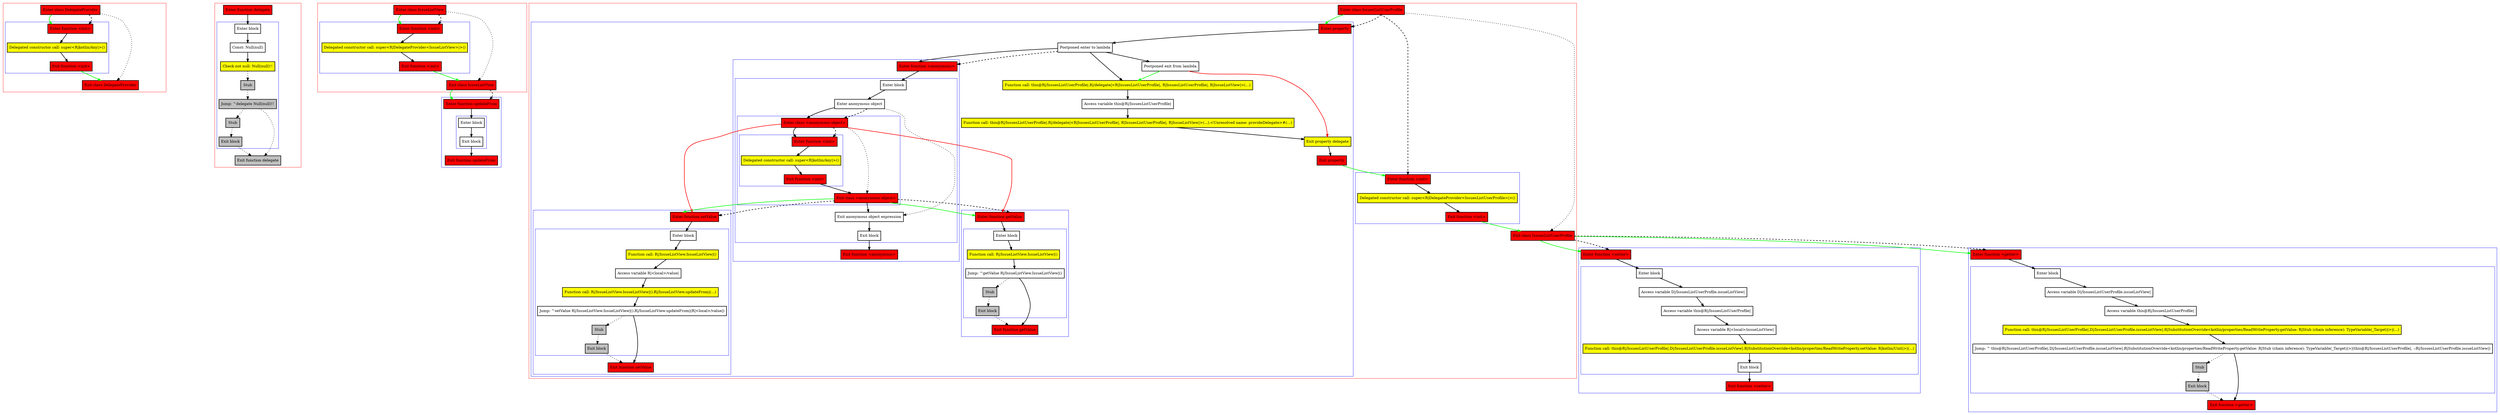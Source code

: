 digraph delegateWithAnonymousObject_kt {
    graph [nodesep=3]
    node [shape=box penwidth=2]
    edge [penwidth=2]

    subgraph cluster_0 {
        color=red
        0 [label="Enter class DelegateProvider" style="filled" fillcolor=red];
        subgraph cluster_1 {
            color=blue
            1 [label="Enter function <init>" style="filled" fillcolor=red];
            2 [label="Delegated constructor call: super<R|kotlin/Any|>()" style="filled" fillcolor=yellow];
            3 [label="Exit function <init>" style="filled" fillcolor=red];
        }
        4 [label="Exit class DelegateProvider" style="filled" fillcolor=red];
    }
    0 -> {1} [color=green];
    0 -> {4} [style=dotted];
    0 -> {1} [style=dashed];
    1 -> {2};
    2 -> {3};
    3 -> {4} [color=green];

    subgraph cluster_2 {
        color=red
        5 [label="Enter function delegate" style="filled" fillcolor=red];
        subgraph cluster_3 {
            color=blue
            6 [label="Enter block"];
            7 [label="Const: Null(null)"];
            8 [label="Check not null: Null(null)!!" style="filled" fillcolor=yellow];
            9 [label="Stub" style="filled" fillcolor=gray];
            10 [label="Jump: ^delegate Null(null)!!" style="filled" fillcolor=gray];
            11 [label="Stub" style="filled" fillcolor=gray];
            12 [label="Exit block" style="filled" fillcolor=gray];
        }
        13 [label="Exit function delegate" style="filled" fillcolor=gray];
    }
    5 -> {6};
    6 -> {7};
    7 -> {8};
    8 -> {9} [style=dotted];
    9 -> {10} [style=dotted];
    10 -> {11 13} [style=dotted];
    11 -> {12} [style=dotted];
    12 -> {13} [style=dotted];

    subgraph cluster_4 {
        color=red
        14 [label="Enter class IssueListView" style="filled" fillcolor=red];
        subgraph cluster_5 {
            color=blue
            15 [label="Enter function <init>" style="filled" fillcolor=red];
            16 [label="Delegated constructor call: super<R|DelegateProvider<IssueListView>|>()" style="filled" fillcolor=yellow];
            17 [label="Exit function <init>" style="filled" fillcolor=red];
        }
        18 [label="Exit class IssueListView" style="filled" fillcolor=red];
    }
    subgraph cluster_6 {
        color=blue
        19 [label="Enter function updateFrom" style="filled" fillcolor=red];
        subgraph cluster_7 {
            color=blue
            20 [label="Enter block"];
            21 [label="Exit block"];
        }
        22 [label="Exit function updateFrom" style="filled" fillcolor=red];
    }
    14 -> {15} [color=green];
    14 -> {18} [style=dotted];
    14 -> {15} [style=dashed];
    15 -> {16};
    16 -> {17};
    17 -> {18} [color=green];
    18 -> {19} [color=green];
    18 -> {19} [style=dashed];
    19 -> {20};
    20 -> {21};
    21 -> {22};

    subgraph cluster_8 {
        color=red
        23 [label="Enter class IssuesListUserProfile" style="filled" fillcolor=red];
        subgraph cluster_9 {
            color=blue
            24 [label="Enter property" style="filled" fillcolor=red];
            25 [label="Postponed enter to lambda"];
            subgraph cluster_10 {
                color=blue
                26 [label="Enter function <anonymous>" style="filled" fillcolor=red];
                subgraph cluster_11 {
                    color=blue
                    27 [label="Enter block"];
                    28 [label="Enter anonymous object"];
                    subgraph cluster_12 {
                        color=blue
                        29 [label="Enter class <anonymous object>" style="filled" fillcolor=red];
                        subgraph cluster_13 {
                            color=blue
                            30 [label="Enter function <init>" style="filled" fillcolor=red];
                            31 [label="Delegated constructor call: super<R|kotlin/Any|>()" style="filled" fillcolor=yellow];
                            32 [label="Exit function <init>" style="filled" fillcolor=red];
                        }
                        33 [label="Exit class <anonymous object>" style="filled" fillcolor=red];
                    }
                    34 [label="Exit anonymous object expression"];
                    35 [label="Exit block"];
                }
                36 [label="Exit function <anonymous>" style="filled" fillcolor=red];
            }
            subgraph cluster_14 {
                color=blue
                37 [label="Enter function setValue" style="filled" fillcolor=red];
                subgraph cluster_15 {
                    color=blue
                    38 [label="Enter block"];
                    39 [label="Function call: R|/IssueListView.IssueListView|()" style="filled" fillcolor=yellow];
                    40 [label="Access variable R|<local>/value|"];
                    41 [label="Function call: R|/IssueListView.IssueListView|().R|/IssueListView.updateFrom|(...)" style="filled" fillcolor=yellow];
                    42 [label="Jump: ^setValue R|/IssueListView.IssueListView|().R|/IssueListView.updateFrom|(R|<local>/value|)"];
                    43 [label="Stub" style="filled" fillcolor=gray];
                    44 [label="Exit block" style="filled" fillcolor=gray];
                }
                45 [label="Exit function setValue" style="filled" fillcolor=red];
            }
            subgraph cluster_16 {
                color=blue
                46 [label="Enter function getValue" style="filled" fillcolor=red];
                subgraph cluster_17 {
                    color=blue
                    47 [label="Enter block"];
                    48 [label="Function call: R|/IssueListView.IssueListView|()" style="filled" fillcolor=yellow];
                    49 [label="Jump: ^getValue R|/IssueListView.IssueListView|()"];
                    50 [label="Stub" style="filled" fillcolor=gray];
                    51 [label="Exit block" style="filled" fillcolor=gray];
                }
                52 [label="Exit function getValue" style="filled" fillcolor=red];
            }
            53 [label="Postponed exit from lambda"];
            54 [label="Function call: this@R|/IssuesListUserProfile|.R|/delegate|<R|IssuesListUserProfile|, R|IssuesListUserProfile|, R|IssueListView|>(...)" style="filled" fillcolor=yellow];
            55 [label="Access variable this@R|/IssuesListUserProfile|"];
            56 [label="Function call: this@R|/IssuesListUserProfile|.R|/delegate|<R|IssuesListUserProfile|, R|IssuesListUserProfile|, R|IssueListView|>(...).<Unresolved name: provideDelegate>#(...)" style="filled" fillcolor=yellow];
            57 [label="Exit property delegate" style="filled" fillcolor=yellow];
            58 [label="Exit property" style="filled" fillcolor=red];
        }
        subgraph cluster_18 {
            color=blue
            59 [label="Enter function <init>" style="filled" fillcolor=red];
            60 [label="Delegated constructor call: super<R|DelegateProvider<IssuesListUserProfile>|>()" style="filled" fillcolor=yellow];
            61 [label="Exit function <init>" style="filled" fillcolor=red];
        }
        62 [label="Exit class IssuesListUserProfile" style="filled" fillcolor=red];
    }
    subgraph cluster_19 {
        color=blue
        63 [label="Enter function <setter>" style="filled" fillcolor=red];
        subgraph cluster_20 {
            color=blue
            64 [label="Enter block"];
            65 [label="Access variable D|/IssuesListUserProfile.issueListView|"];
            66 [label="Access variable this@R|/IssuesListUserProfile|"];
            67 [label="Access variable R|<local>/issueListView|"];
            68 [label="Function call: this@R|/IssuesListUserProfile|.D|/IssuesListUserProfile.issueListView|.R|SubstitutionOverride<kotlin/properties/ReadWriteProperty.setValue: R|kotlin/Unit|>|(...)" style="filled" fillcolor=yellow];
            69 [label="Exit block"];
        }
        70 [label="Exit function <setter>" style="filled" fillcolor=red];
    }
    subgraph cluster_21 {
        color=blue
        71 [label="Enter function <getter>" style="filled" fillcolor=red];
        subgraph cluster_22 {
            color=blue
            72 [label="Enter block"];
            73 [label="Access variable D|/IssuesListUserProfile.issueListView|"];
            74 [label="Access variable this@R|/IssuesListUserProfile|"];
            75 [label="Function call: this@R|/IssuesListUserProfile|.D|/IssuesListUserProfile.issueListView|.R|SubstitutionOverride<kotlin/properties/ReadWriteProperty.getValue: R|Stub (chain inference): TypeVariable(_Target)|>|(...)" style="filled" fillcolor=yellow];
            76 [label="Jump: ^ this@R|/IssuesListUserProfile|.D|/IssuesListUserProfile.issueListView|.R|SubstitutionOverride<kotlin/properties/ReadWriteProperty.getValue: R|Stub (chain inference): TypeVariable(_Target)|>|(this@R|/IssuesListUserProfile|, ::R|/IssuesListUserProfile.issueListView|)"];
            77 [label="Stub" style="filled" fillcolor=gray];
            78 [label="Exit block" style="filled" fillcolor=gray];
        }
        79 [label="Exit function <getter>" style="filled" fillcolor=red];
    }
    23 -> {24} [color=green];
    23 -> {62} [style=dotted];
    23 -> {24 59} [style=dashed];
    24 -> {25};
    25 -> {26 53 54};
    25 -> {26} [style=dashed];
    26 -> {27};
    27 -> {28};
    28 -> {29};
    28 -> {34} [style=dotted];
    28 -> {29} [style=dashed];
    29 -> {30};
    29 -> {37 46} [color=red];
    29 -> {33} [style=dotted];
    29 -> {30} [style=dashed];
    30 -> {31};
    31 -> {32};
    32 -> {33};
    33 -> {34};
    33 -> {37 46} [color=green];
    33 -> {37 46} [style=dashed];
    34 -> {35};
    35 -> {36};
    37 -> {38};
    38 -> {39};
    39 -> {40};
    40 -> {41};
    41 -> {42};
    42 -> {45};
    42 -> {43} [style=dotted];
    43 -> {44} [style=dotted];
    44 -> {45} [style=dotted];
    46 -> {47};
    47 -> {48};
    48 -> {49};
    49 -> {52};
    49 -> {50} [style=dotted];
    50 -> {51} [style=dotted];
    51 -> {52} [style=dotted];
    53 -> {54} [color=green];
    53 -> {57} [color=red];
    54 -> {55};
    55 -> {56};
    56 -> {57};
    57 -> {58};
    58 -> {59} [color=green];
    59 -> {60};
    60 -> {61};
    61 -> {62} [color=green];
    62 -> {63 71} [color=green];
    62 -> {63 71} [style=dashed];
    63 -> {64};
    64 -> {65};
    65 -> {66};
    66 -> {67};
    67 -> {68};
    68 -> {69};
    69 -> {70};
    71 -> {72};
    72 -> {73};
    73 -> {74};
    74 -> {75};
    75 -> {76};
    76 -> {79};
    76 -> {77} [style=dotted];
    77 -> {78} [style=dotted];
    78 -> {79} [style=dotted];

}
